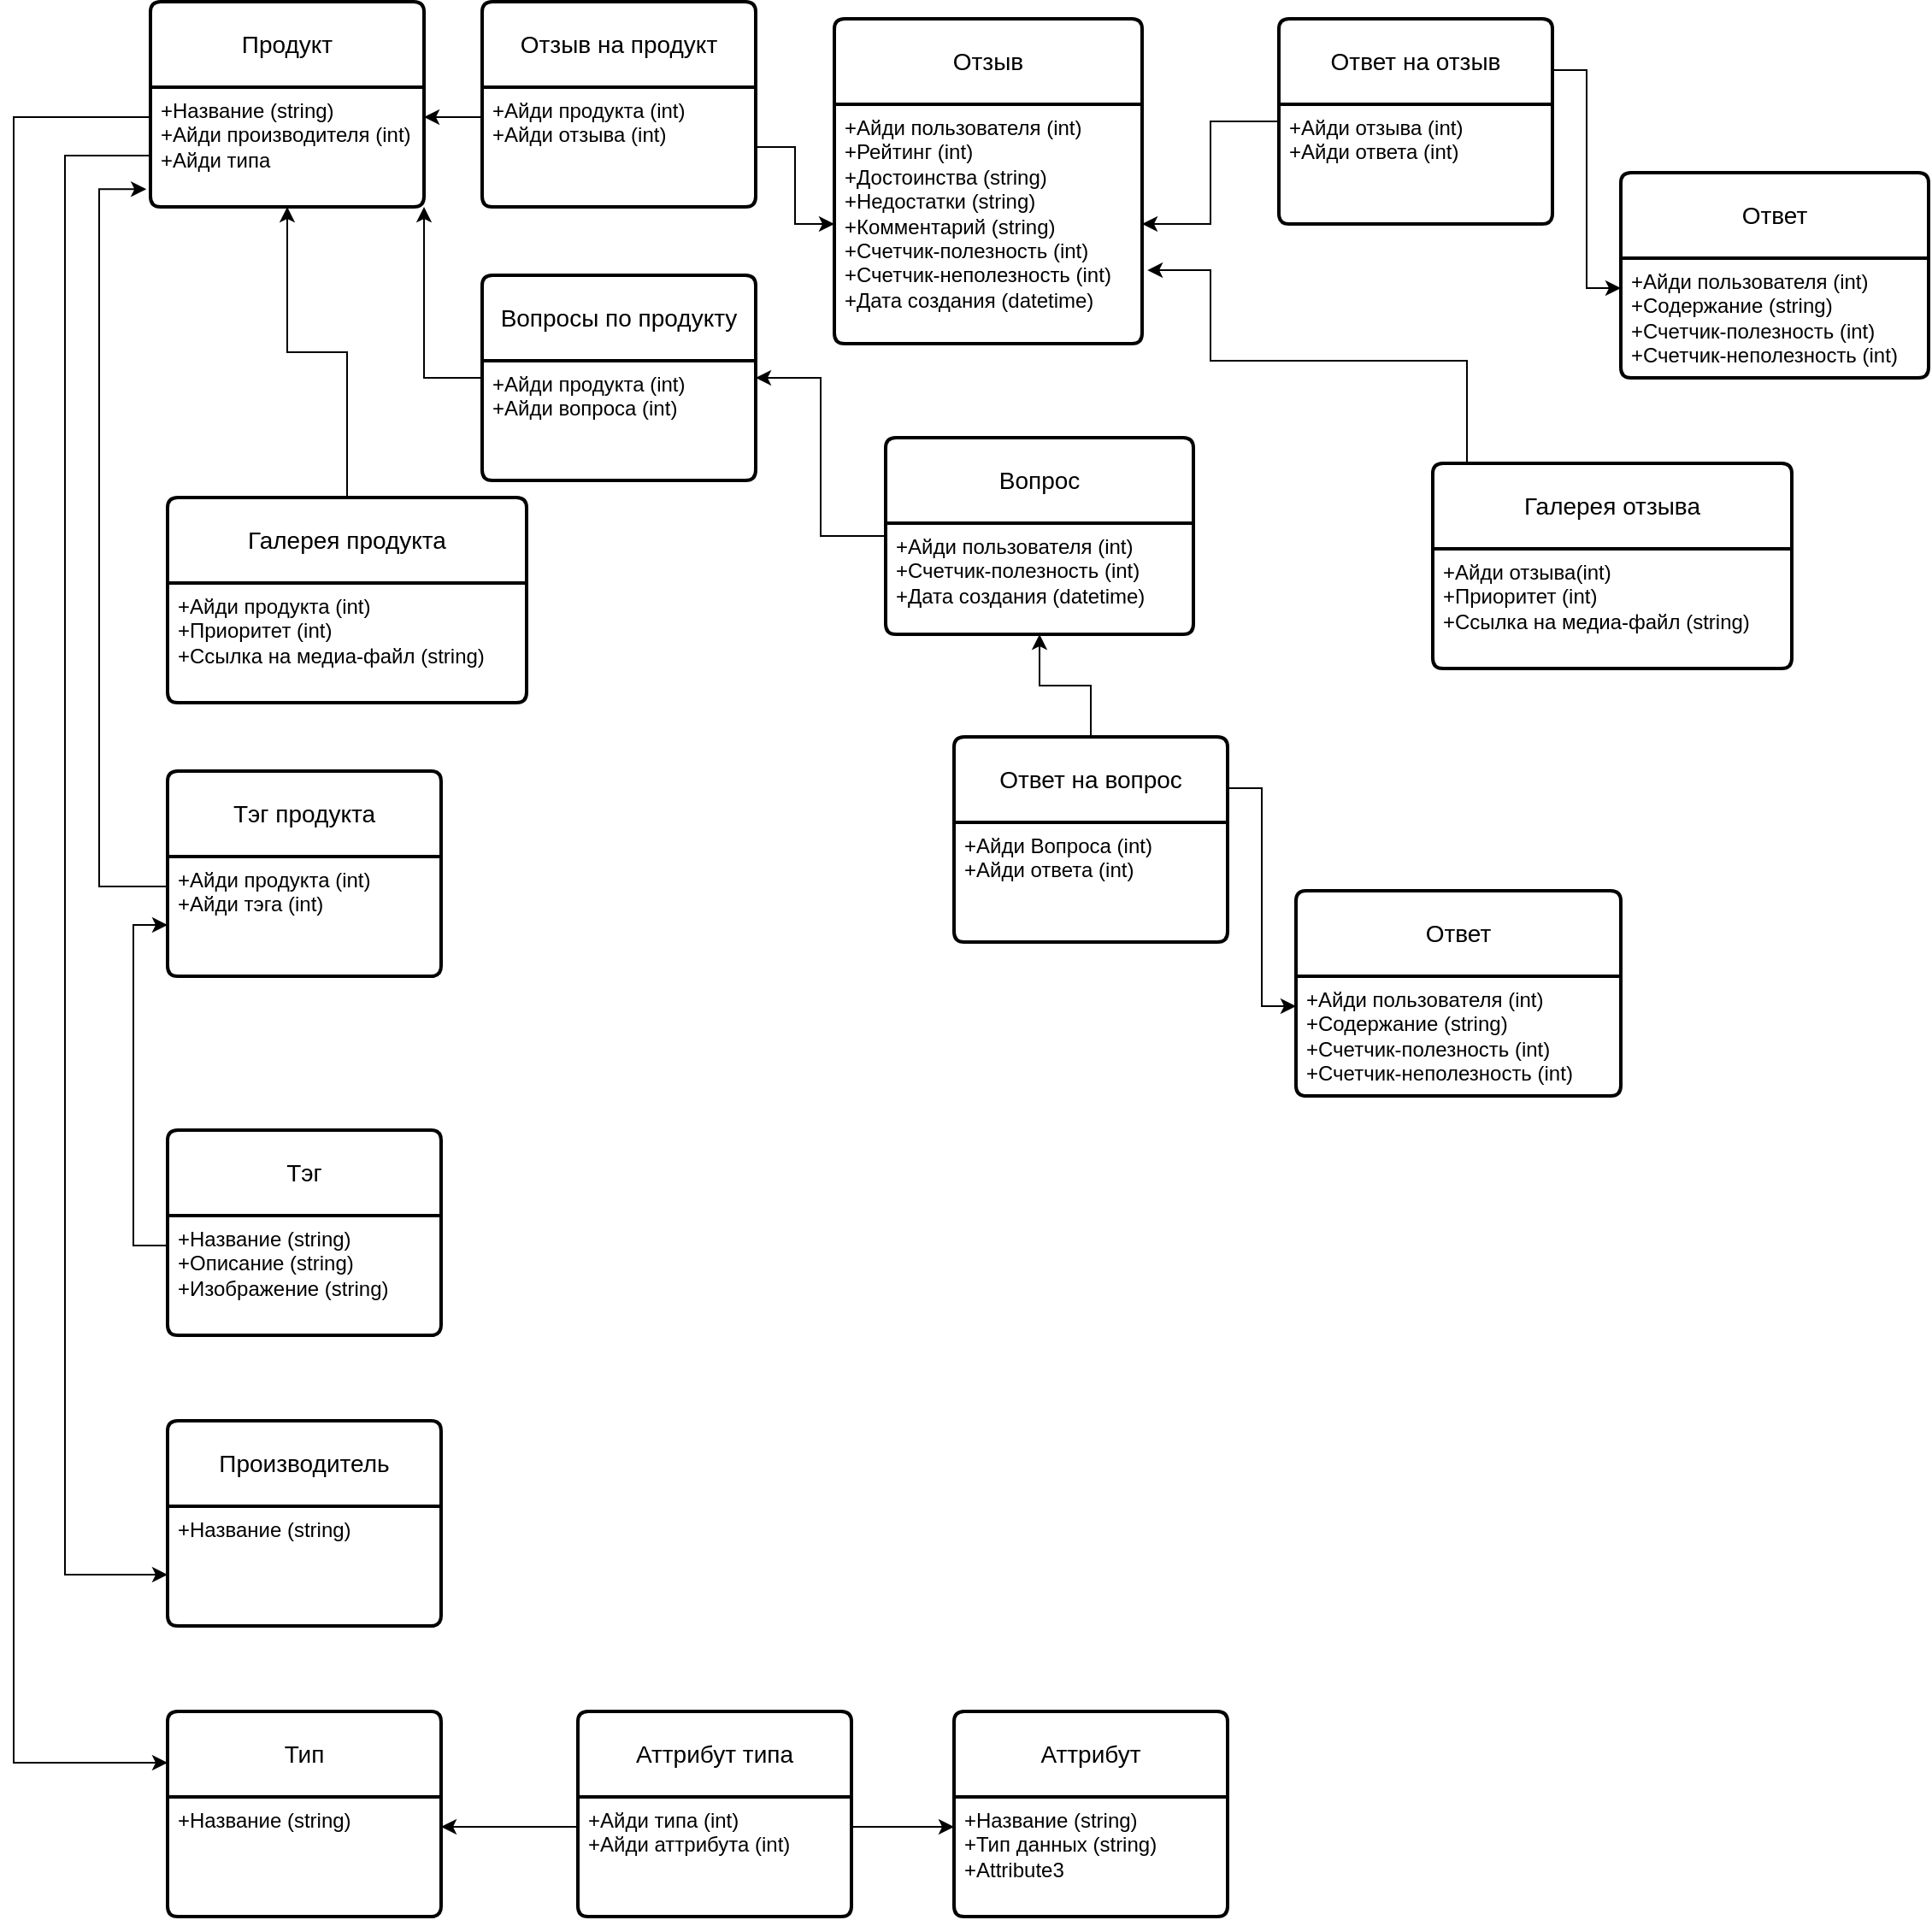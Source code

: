 <mxfile version="23.1.5" type="github">
  <diagram name="Page-1" id="Ca9cwQfhhlamgZYuRVzW">
    <mxGraphModel dx="954" dy="578" grid="1" gridSize="10" guides="1" tooltips="1" connect="1" arrows="1" fold="1" page="1" pageScale="1" pageWidth="4681" pageHeight="3300" math="0" shadow="0">
      <root>
        <mxCell id="0" />
        <mxCell id="1" parent="0" />
        <mxCell id="l6E0q3iR89TS19-Mh2mZ-78" style="edgeStyle=orthogonalEdgeStyle;rounded=0;orthogonalLoop=1;jettySize=auto;html=1;entryX=0;entryY=0.75;entryDx=0;entryDy=0;exitX=0;exitY=0.5;exitDx=0;exitDy=0;" edge="1" parent="1" source="l6E0q3iR89TS19-Mh2mZ-9" target="l6E0q3iR89TS19-Mh2mZ-74">
          <mxGeometry relative="1" as="geometry">
            <mxPoint x="2250" y="1320" as="sourcePoint" />
            <Array as="points">
              <mxPoint x="2260" y="1320" />
              <mxPoint x="2210" y="1320" />
              <mxPoint x="2210" y="2150" />
            </Array>
          </mxGeometry>
        </mxCell>
        <mxCell id="l6E0q3iR89TS19-Mh2mZ-8" value="Продукт" style="swimlane;childLayout=stackLayout;horizontal=1;startSize=50;horizontalStack=0;rounded=1;fontSize=14;fontStyle=0;strokeWidth=2;resizeParent=0;resizeLast=1;shadow=0;dashed=0;align=center;arcSize=4;whiteSpace=wrap;html=1;" vertex="1" parent="1">
          <mxGeometry x="2260" y="1230" width="160" height="120" as="geometry" />
        </mxCell>
        <mxCell id="l6E0q3iR89TS19-Mh2mZ-9" value="+Название (string)&lt;br&gt;+Айди производителя (int)&lt;br&gt;+Айди типа" style="align=left;strokeColor=none;fillColor=none;spacingLeft=4;fontSize=12;verticalAlign=top;resizable=0;rotatable=0;part=1;html=1;" vertex="1" parent="l6E0q3iR89TS19-Mh2mZ-8">
          <mxGeometry y="50" width="160" height="70" as="geometry" />
        </mxCell>
        <mxCell id="l6E0q3iR89TS19-Mh2mZ-12" value="Отзыв" style="swimlane;childLayout=stackLayout;horizontal=1;startSize=50;horizontalStack=0;rounded=1;fontSize=14;fontStyle=0;strokeWidth=2;resizeParent=0;resizeLast=1;shadow=0;dashed=0;align=center;arcSize=4;whiteSpace=wrap;html=1;" vertex="1" parent="1">
          <mxGeometry x="2660" y="1240" width="180" height="190" as="geometry" />
        </mxCell>
        <mxCell id="l6E0q3iR89TS19-Mh2mZ-13" value="+Айди пользователя (int)&lt;br&gt;+Рейтинг (int)&lt;br&gt;+Достоинства (string)&lt;br&gt;+Недостатки (string)&lt;br&gt;+Комментарий (string)&lt;br&gt;+Счетчик-полезность (int)&lt;br&gt;+Счетчик-неполезность (int)&lt;br&gt;+Дата создания (datetime)" style="align=left;strokeColor=none;fillColor=none;spacingLeft=4;fontSize=12;verticalAlign=top;resizable=0;rotatable=0;part=1;html=1;" vertex="1" parent="l6E0q3iR89TS19-Mh2mZ-12">
          <mxGeometry y="50" width="180" height="140" as="geometry" />
        </mxCell>
        <mxCell id="l6E0q3iR89TS19-Mh2mZ-16" value="Отзыв на продукт" style="swimlane;childLayout=stackLayout;horizontal=1;startSize=50;horizontalStack=0;rounded=1;fontSize=14;fontStyle=0;strokeWidth=2;resizeParent=0;resizeLast=1;shadow=0;dashed=0;align=center;arcSize=4;whiteSpace=wrap;html=1;" vertex="1" parent="1">
          <mxGeometry x="2454" y="1230" width="160" height="120" as="geometry" />
        </mxCell>
        <mxCell id="l6E0q3iR89TS19-Mh2mZ-17" value="+Айди продукта (int)&lt;br&gt;+Айди отзыва (int)&lt;div&gt;&lt;br/&gt;&lt;/div&gt;" style="align=left;strokeColor=none;fillColor=none;spacingLeft=4;fontSize=12;verticalAlign=top;resizable=0;rotatable=0;part=1;html=1;" vertex="1" parent="l6E0q3iR89TS19-Mh2mZ-16">
          <mxGeometry y="50" width="160" height="70" as="geometry" />
        </mxCell>
        <mxCell id="l6E0q3iR89TS19-Mh2mZ-22" style="edgeStyle=orthogonalEdgeStyle;rounded=0;orthogonalLoop=1;jettySize=auto;html=1;exitX=0;exitY=0.25;exitDx=0;exitDy=0;entryX=1;entryY=0.25;entryDx=0;entryDy=0;" edge="1" parent="1" source="l6E0q3iR89TS19-Mh2mZ-17" target="l6E0q3iR89TS19-Mh2mZ-9">
          <mxGeometry relative="1" as="geometry" />
        </mxCell>
        <mxCell id="l6E0q3iR89TS19-Mh2mZ-23" style="edgeStyle=orthogonalEdgeStyle;rounded=0;orthogonalLoop=1;jettySize=auto;html=1;exitX=1;exitY=0.5;exitDx=0;exitDy=0;entryX=0;entryY=0.5;entryDx=0;entryDy=0;" edge="1" parent="1" source="l6E0q3iR89TS19-Mh2mZ-17" target="l6E0q3iR89TS19-Mh2mZ-13">
          <mxGeometry relative="1" as="geometry" />
        </mxCell>
        <mxCell id="l6E0q3iR89TS19-Mh2mZ-26" style="edgeStyle=orthogonalEdgeStyle;rounded=0;orthogonalLoop=1;jettySize=auto;html=1;entryX=1;entryY=0.5;entryDx=0;entryDy=0;" edge="1" parent="1" source="l6E0q3iR89TS19-Mh2mZ-24" target="l6E0q3iR89TS19-Mh2mZ-13">
          <mxGeometry relative="1" as="geometry" />
        </mxCell>
        <mxCell id="l6E0q3iR89TS19-Mh2mZ-24" value="Ответ на отзыв" style="swimlane;childLayout=stackLayout;horizontal=1;startSize=50;horizontalStack=0;rounded=1;fontSize=14;fontStyle=0;strokeWidth=2;resizeParent=0;resizeLast=1;shadow=0;dashed=0;align=center;arcSize=4;whiteSpace=wrap;html=1;" vertex="1" parent="1">
          <mxGeometry x="2920" y="1240" width="160" height="120" as="geometry" />
        </mxCell>
        <mxCell id="l6E0q3iR89TS19-Mh2mZ-25" value="+Айди отзыва (int)&lt;br&gt;+Айди ответа (int)" style="align=left;strokeColor=none;fillColor=none;spacingLeft=4;fontSize=12;verticalAlign=top;resizable=0;rotatable=0;part=1;html=1;" vertex="1" parent="l6E0q3iR89TS19-Mh2mZ-24">
          <mxGeometry y="50" width="160" height="70" as="geometry" />
        </mxCell>
        <mxCell id="l6E0q3iR89TS19-Mh2mZ-27" value="Ответ" style="swimlane;childLayout=stackLayout;horizontal=1;startSize=50;horizontalStack=0;rounded=1;fontSize=14;fontStyle=0;strokeWidth=2;resizeParent=0;resizeLast=1;shadow=0;dashed=0;align=center;arcSize=4;whiteSpace=wrap;html=1;" vertex="1" parent="1">
          <mxGeometry x="3120" y="1330" width="180" height="120" as="geometry" />
        </mxCell>
        <mxCell id="l6E0q3iR89TS19-Mh2mZ-28" value="+Айди пользователя (int)&lt;br&gt;+Содержание (string)&lt;br&gt;+Счетчик-полезность (int)&lt;br style=&quot;border-color: var(--border-color);&quot;&gt;+Счетчик-неполезность (int)" style="align=left;strokeColor=none;fillColor=none;spacingLeft=4;fontSize=12;verticalAlign=top;resizable=0;rotatable=0;part=1;html=1;" vertex="1" parent="l6E0q3iR89TS19-Mh2mZ-27">
          <mxGeometry y="50" width="180" height="70" as="geometry" />
        </mxCell>
        <mxCell id="l6E0q3iR89TS19-Mh2mZ-29" style="edgeStyle=orthogonalEdgeStyle;rounded=0;orthogonalLoop=1;jettySize=auto;html=1;exitX=1;exitY=0;exitDx=0;exitDy=0;entryX=0;entryY=0.25;entryDx=0;entryDy=0;" edge="1" parent="1" source="l6E0q3iR89TS19-Mh2mZ-25" target="l6E0q3iR89TS19-Mh2mZ-28">
          <mxGeometry relative="1" as="geometry" />
        </mxCell>
        <mxCell id="l6E0q3iR89TS19-Mh2mZ-37" style="edgeStyle=orthogonalEdgeStyle;rounded=0;orthogonalLoop=1;jettySize=auto;html=1;exitX=0.5;exitY=0;exitDx=0;exitDy=0;entryX=0.5;entryY=1;entryDx=0;entryDy=0;" edge="1" parent="1" source="l6E0q3iR89TS19-Mh2mZ-35" target="l6E0q3iR89TS19-Mh2mZ-9">
          <mxGeometry relative="1" as="geometry" />
        </mxCell>
        <mxCell id="l6E0q3iR89TS19-Mh2mZ-35" value="Галерея продукта" style="swimlane;childLayout=stackLayout;horizontal=1;startSize=50;horizontalStack=0;rounded=1;fontSize=14;fontStyle=0;strokeWidth=2;resizeParent=0;resizeLast=1;shadow=0;dashed=0;align=center;arcSize=4;whiteSpace=wrap;html=1;" vertex="1" parent="1">
          <mxGeometry x="2270" y="1520" width="210" height="120" as="geometry" />
        </mxCell>
        <mxCell id="l6E0q3iR89TS19-Mh2mZ-36" value="+Айди продукта (int)&lt;br&gt;+Приоритет (int)&lt;br&gt;+Ссылка на медиа-файл (string)" style="align=left;strokeColor=none;fillColor=none;spacingLeft=4;fontSize=12;verticalAlign=top;resizable=0;rotatable=0;part=1;html=1;" vertex="1" parent="l6E0q3iR89TS19-Mh2mZ-35">
          <mxGeometry y="50" width="210" height="70" as="geometry" />
        </mxCell>
        <mxCell id="l6E0q3iR89TS19-Mh2mZ-39" value="Галерея отзыва" style="swimlane;childLayout=stackLayout;horizontal=1;startSize=50;horizontalStack=0;rounded=1;fontSize=14;fontStyle=0;strokeWidth=2;resizeParent=0;resizeLast=1;shadow=0;dashed=0;align=center;arcSize=4;whiteSpace=wrap;html=1;" vertex="1" parent="1">
          <mxGeometry x="3010" y="1500" width="210" height="120" as="geometry" />
        </mxCell>
        <mxCell id="l6E0q3iR89TS19-Mh2mZ-40" value="+Айди отзыва(int)&lt;br&gt;+Приоритет (int)&lt;br&gt;+Ссылка на медиа-файл (string)" style="align=left;strokeColor=none;fillColor=none;spacingLeft=4;fontSize=12;verticalAlign=top;resizable=0;rotatable=0;part=1;html=1;" vertex="1" parent="l6E0q3iR89TS19-Mh2mZ-39">
          <mxGeometry y="50" width="210" height="70" as="geometry" />
        </mxCell>
        <mxCell id="l6E0q3iR89TS19-Mh2mZ-44" style="edgeStyle=orthogonalEdgeStyle;rounded=0;orthogonalLoop=1;jettySize=auto;html=1;entryX=1;entryY=1;entryDx=0;entryDy=0;" edge="1" parent="1" source="l6E0q3iR89TS19-Mh2mZ-42" target="l6E0q3iR89TS19-Mh2mZ-9">
          <mxGeometry relative="1" as="geometry" />
        </mxCell>
        <mxCell id="l6E0q3iR89TS19-Mh2mZ-42" value="Вопросы по продукту" style="swimlane;childLayout=stackLayout;horizontal=1;startSize=50;horizontalStack=0;rounded=1;fontSize=14;fontStyle=0;strokeWidth=2;resizeParent=0;resizeLast=1;shadow=0;dashed=0;align=center;arcSize=4;whiteSpace=wrap;html=1;" vertex="1" parent="1">
          <mxGeometry x="2454" y="1390" width="160" height="120" as="geometry" />
        </mxCell>
        <mxCell id="l6E0q3iR89TS19-Mh2mZ-43" value="+Айди продукта (int)&lt;br style=&quot;border-color: var(--border-color);&quot;&gt;+Айди вопроса (int)" style="align=left;strokeColor=none;fillColor=none;spacingLeft=4;fontSize=12;verticalAlign=top;resizable=0;rotatable=0;part=1;html=1;" vertex="1" parent="l6E0q3iR89TS19-Mh2mZ-42">
          <mxGeometry y="50" width="160" height="70" as="geometry" />
        </mxCell>
        <mxCell id="l6E0q3iR89TS19-Mh2mZ-47" style="edgeStyle=orthogonalEdgeStyle;rounded=0;orthogonalLoop=1;jettySize=auto;html=1;entryX=1;entryY=0.5;entryDx=0;entryDy=0;" edge="1" parent="1" source="l6E0q3iR89TS19-Mh2mZ-45" target="l6E0q3iR89TS19-Mh2mZ-42">
          <mxGeometry relative="1" as="geometry" />
        </mxCell>
        <mxCell id="l6E0q3iR89TS19-Mh2mZ-45" value="Вопрос" style="swimlane;childLayout=stackLayout;horizontal=1;startSize=50;horizontalStack=0;rounded=1;fontSize=14;fontStyle=0;strokeWidth=2;resizeParent=0;resizeLast=1;shadow=0;dashed=0;align=center;arcSize=4;whiteSpace=wrap;html=1;" vertex="1" parent="1">
          <mxGeometry x="2690" y="1485" width="180" height="115" as="geometry" />
        </mxCell>
        <mxCell id="l6E0q3iR89TS19-Mh2mZ-46" value="+Айди пользователя (int)&lt;br&gt;+Счетчик-полезность (int)&lt;br&gt;+Дата создания (datetime)" style="align=left;strokeColor=none;fillColor=none;spacingLeft=4;fontSize=12;verticalAlign=top;resizable=0;rotatable=0;part=1;html=1;" vertex="1" parent="l6E0q3iR89TS19-Mh2mZ-45">
          <mxGeometry y="50" width="180" height="65" as="geometry" />
        </mxCell>
        <mxCell id="l6E0q3iR89TS19-Mh2mZ-66" style="edgeStyle=orthogonalEdgeStyle;rounded=0;orthogonalLoop=1;jettySize=auto;html=1;exitX=0.5;exitY=0;exitDx=0;exitDy=0;entryX=0.5;entryY=1;entryDx=0;entryDy=0;" edge="1" parent="1" source="l6E0q3iR89TS19-Mh2mZ-56" target="l6E0q3iR89TS19-Mh2mZ-46">
          <mxGeometry relative="1" as="geometry" />
        </mxCell>
        <mxCell id="l6E0q3iR89TS19-Mh2mZ-56" value="Ответ на вопрос" style="swimlane;childLayout=stackLayout;horizontal=1;startSize=50;horizontalStack=0;rounded=1;fontSize=14;fontStyle=0;strokeWidth=2;resizeParent=0;resizeLast=1;shadow=0;dashed=0;align=center;arcSize=4;whiteSpace=wrap;html=1;" vertex="1" parent="1">
          <mxGeometry x="2730" y="1660" width="160" height="120" as="geometry" />
        </mxCell>
        <mxCell id="l6E0q3iR89TS19-Mh2mZ-57" value="+Айди Вопроса (int)&lt;br&gt;+Айди ответа (int)" style="align=left;strokeColor=none;fillColor=none;spacingLeft=4;fontSize=12;verticalAlign=top;resizable=0;rotatable=0;part=1;html=1;" vertex="1" parent="l6E0q3iR89TS19-Mh2mZ-56">
          <mxGeometry y="50" width="160" height="70" as="geometry" />
        </mxCell>
        <mxCell id="l6E0q3iR89TS19-Mh2mZ-58" value="Ответ" style="swimlane;childLayout=stackLayout;horizontal=1;startSize=50;horizontalStack=0;rounded=1;fontSize=14;fontStyle=0;strokeWidth=2;resizeParent=0;resizeLast=1;shadow=0;dashed=0;align=center;arcSize=4;whiteSpace=wrap;html=1;" vertex="1" parent="1">
          <mxGeometry x="2930" y="1750" width="190" height="120" as="geometry" />
        </mxCell>
        <mxCell id="l6E0q3iR89TS19-Mh2mZ-59" value="+Айди пользователя (int)&lt;br&gt;+Содержание (string)&lt;br&gt;+Счетчик-полезность (int)&lt;br style=&quot;border-color: var(--border-color);&quot;&gt;+Счетчик-неполезность (int)" style="align=left;strokeColor=none;fillColor=none;spacingLeft=4;fontSize=12;verticalAlign=top;resizable=0;rotatable=0;part=1;html=1;" vertex="1" parent="l6E0q3iR89TS19-Mh2mZ-58">
          <mxGeometry y="50" width="190" height="70" as="geometry" />
        </mxCell>
        <mxCell id="l6E0q3iR89TS19-Mh2mZ-60" style="edgeStyle=orthogonalEdgeStyle;rounded=0;orthogonalLoop=1;jettySize=auto;html=1;exitX=1;exitY=0;exitDx=0;exitDy=0;entryX=0;entryY=0.25;entryDx=0;entryDy=0;" edge="1" parent="1" source="l6E0q3iR89TS19-Mh2mZ-57" target="l6E0q3iR89TS19-Mh2mZ-59">
          <mxGeometry relative="1" as="geometry" />
        </mxCell>
        <mxCell id="l6E0q3iR89TS19-Mh2mZ-64" style="edgeStyle=orthogonalEdgeStyle;rounded=0;orthogonalLoop=1;jettySize=auto;html=1;entryX=1.017;entryY=0.693;entryDx=0;entryDy=0;entryPerimeter=0;" edge="1" parent="1" source="l6E0q3iR89TS19-Mh2mZ-39" target="l6E0q3iR89TS19-Mh2mZ-13">
          <mxGeometry relative="1" as="geometry">
            <Array as="points">
              <mxPoint x="3030" y="1440" />
              <mxPoint x="2880" y="1440" />
              <mxPoint x="2880" y="1387" />
            </Array>
          </mxGeometry>
        </mxCell>
        <mxCell id="l6E0q3iR89TS19-Mh2mZ-67" value="Тэг продукта" style="swimlane;childLayout=stackLayout;horizontal=1;startSize=50;horizontalStack=0;rounded=1;fontSize=14;fontStyle=0;strokeWidth=2;resizeParent=0;resizeLast=1;shadow=0;dashed=0;align=center;arcSize=4;whiteSpace=wrap;html=1;" vertex="1" parent="1">
          <mxGeometry x="2270" y="1680" width="160" height="120" as="geometry" />
        </mxCell>
        <mxCell id="l6E0q3iR89TS19-Mh2mZ-68" value="+Айди продукта (int)&lt;br&gt;+Айди тэга (int)" style="align=left;strokeColor=none;fillColor=none;spacingLeft=4;fontSize=12;verticalAlign=top;resizable=0;rotatable=0;part=1;html=1;" vertex="1" parent="l6E0q3iR89TS19-Mh2mZ-67">
          <mxGeometry y="50" width="160" height="70" as="geometry" />
        </mxCell>
        <mxCell id="l6E0q3iR89TS19-Mh2mZ-69" style="edgeStyle=orthogonalEdgeStyle;rounded=0;orthogonalLoop=1;jettySize=auto;html=1;exitX=0;exitY=0.25;exitDx=0;exitDy=0;entryX=-0.015;entryY=0.852;entryDx=0;entryDy=0;entryPerimeter=0;" edge="1" parent="1" source="l6E0q3iR89TS19-Mh2mZ-68" target="l6E0q3iR89TS19-Mh2mZ-9">
          <mxGeometry relative="1" as="geometry">
            <mxPoint x="2250" y="1380" as="targetPoint" />
            <Array as="points">
              <mxPoint x="2230" y="1748" />
              <mxPoint x="2230" y="1340" />
            </Array>
          </mxGeometry>
        </mxCell>
        <mxCell id="l6E0q3iR89TS19-Mh2mZ-71" value="Тэг" style="swimlane;childLayout=stackLayout;horizontal=1;startSize=50;horizontalStack=0;rounded=1;fontSize=14;fontStyle=0;strokeWidth=2;resizeParent=0;resizeLast=1;shadow=0;dashed=0;align=center;arcSize=4;whiteSpace=wrap;html=1;" vertex="1" parent="1">
          <mxGeometry x="2270" y="1890" width="160" height="120" as="geometry" />
        </mxCell>
        <mxCell id="l6E0q3iR89TS19-Mh2mZ-72" value="+Название (string)&lt;br&gt;+Описание (string)&lt;br&gt;+Изображение (string)" style="align=left;strokeColor=none;fillColor=none;spacingLeft=4;fontSize=12;verticalAlign=top;resizable=0;rotatable=0;part=1;html=1;" vertex="1" parent="l6E0q3iR89TS19-Mh2mZ-71">
          <mxGeometry y="50" width="160" height="70" as="geometry" />
        </mxCell>
        <mxCell id="l6E0q3iR89TS19-Mh2mZ-73" style="edgeStyle=orthogonalEdgeStyle;rounded=0;orthogonalLoop=1;jettySize=auto;html=1;exitX=0;exitY=0.25;exitDx=0;exitDy=0;entryX=0;entryY=0.75;entryDx=0;entryDy=0;" edge="1" parent="1" source="l6E0q3iR89TS19-Mh2mZ-72" target="l6E0q3iR89TS19-Mh2mZ-67">
          <mxGeometry relative="1" as="geometry" />
        </mxCell>
        <mxCell id="l6E0q3iR89TS19-Mh2mZ-74" value="Производитель" style="swimlane;childLayout=stackLayout;horizontal=1;startSize=50;horizontalStack=0;rounded=1;fontSize=14;fontStyle=0;strokeWidth=2;resizeParent=0;resizeLast=1;shadow=0;dashed=0;align=center;arcSize=4;whiteSpace=wrap;html=1;" vertex="1" parent="1">
          <mxGeometry x="2270" y="2060" width="160" height="120" as="geometry" />
        </mxCell>
        <mxCell id="l6E0q3iR89TS19-Mh2mZ-75" value="+Название (string)" style="align=left;strokeColor=none;fillColor=none;spacingLeft=4;fontSize=12;verticalAlign=top;resizable=0;rotatable=0;part=1;html=1;" vertex="1" parent="l6E0q3iR89TS19-Mh2mZ-74">
          <mxGeometry y="50" width="160" height="70" as="geometry" />
        </mxCell>
        <mxCell id="l6E0q3iR89TS19-Mh2mZ-80" value="Тип" style="swimlane;childLayout=stackLayout;horizontal=1;startSize=50;horizontalStack=0;rounded=1;fontSize=14;fontStyle=0;strokeWidth=2;resizeParent=0;resizeLast=1;shadow=0;dashed=0;align=center;arcSize=4;whiteSpace=wrap;html=1;" vertex="1" parent="1">
          <mxGeometry x="2270" y="2230" width="160" height="120" as="geometry" />
        </mxCell>
        <mxCell id="l6E0q3iR89TS19-Mh2mZ-81" value="+Название (string)" style="align=left;strokeColor=none;fillColor=none;spacingLeft=4;fontSize=12;verticalAlign=top;resizable=0;rotatable=0;part=1;html=1;" vertex="1" parent="l6E0q3iR89TS19-Mh2mZ-80">
          <mxGeometry y="50" width="160" height="70" as="geometry" />
        </mxCell>
        <mxCell id="l6E0q3iR89TS19-Mh2mZ-82" style="edgeStyle=orthogonalEdgeStyle;rounded=0;orthogonalLoop=1;jettySize=auto;html=1;exitX=0;exitY=0.25;exitDx=0;exitDy=0;entryX=0;entryY=0.25;entryDx=0;entryDy=0;" edge="1" parent="1" source="l6E0q3iR89TS19-Mh2mZ-9" target="l6E0q3iR89TS19-Mh2mZ-80">
          <mxGeometry relative="1" as="geometry">
            <Array as="points">
              <mxPoint x="2180" y="1298" />
              <mxPoint x="2180" y="2260" />
            </Array>
          </mxGeometry>
        </mxCell>
        <mxCell id="l6E0q3iR89TS19-Mh2mZ-83" value="Аттрибут типа" style="swimlane;childLayout=stackLayout;horizontal=1;startSize=50;horizontalStack=0;rounded=1;fontSize=14;fontStyle=0;strokeWidth=2;resizeParent=0;resizeLast=1;shadow=0;dashed=0;align=center;arcSize=4;whiteSpace=wrap;html=1;" vertex="1" parent="1">
          <mxGeometry x="2510" y="2230" width="160" height="120" as="geometry" />
        </mxCell>
        <mxCell id="l6E0q3iR89TS19-Mh2mZ-84" value="+Айди типа (int)&lt;br&gt;+Айди аттрибута (int)" style="align=left;strokeColor=none;fillColor=none;spacingLeft=4;fontSize=12;verticalAlign=top;resizable=0;rotatable=0;part=1;html=1;" vertex="1" parent="l6E0q3iR89TS19-Mh2mZ-83">
          <mxGeometry y="50" width="160" height="70" as="geometry" />
        </mxCell>
        <mxCell id="l6E0q3iR89TS19-Mh2mZ-85" style="edgeStyle=orthogonalEdgeStyle;rounded=0;orthogonalLoop=1;jettySize=auto;html=1;exitX=0;exitY=0.25;exitDx=0;exitDy=0;entryX=1;entryY=0.25;entryDx=0;entryDy=0;" edge="1" parent="1" source="l6E0q3iR89TS19-Mh2mZ-84" target="l6E0q3iR89TS19-Mh2mZ-81">
          <mxGeometry relative="1" as="geometry" />
        </mxCell>
        <mxCell id="l6E0q3iR89TS19-Mh2mZ-86" value="Аттрибут" style="swimlane;childLayout=stackLayout;horizontal=1;startSize=50;horizontalStack=0;rounded=1;fontSize=14;fontStyle=0;strokeWidth=2;resizeParent=0;resizeLast=1;shadow=0;dashed=0;align=center;arcSize=4;whiteSpace=wrap;html=1;" vertex="1" parent="1">
          <mxGeometry x="2730" y="2230" width="160" height="120" as="geometry" />
        </mxCell>
        <mxCell id="l6E0q3iR89TS19-Mh2mZ-87" value="+Название (string)&lt;br&gt;+Тип данных (string)&lt;br&gt;+Attribute3" style="align=left;strokeColor=none;fillColor=none;spacingLeft=4;fontSize=12;verticalAlign=top;resizable=0;rotatable=0;part=1;html=1;" vertex="1" parent="l6E0q3iR89TS19-Mh2mZ-86">
          <mxGeometry y="50" width="160" height="70" as="geometry" />
        </mxCell>
        <mxCell id="l6E0q3iR89TS19-Mh2mZ-89" style="edgeStyle=orthogonalEdgeStyle;rounded=0;orthogonalLoop=1;jettySize=auto;html=1;exitX=1;exitY=0.25;exitDx=0;exitDy=0;entryX=0;entryY=0.25;entryDx=0;entryDy=0;" edge="1" parent="1" source="l6E0q3iR89TS19-Mh2mZ-84" target="l6E0q3iR89TS19-Mh2mZ-87">
          <mxGeometry relative="1" as="geometry" />
        </mxCell>
      </root>
    </mxGraphModel>
  </diagram>
</mxfile>
